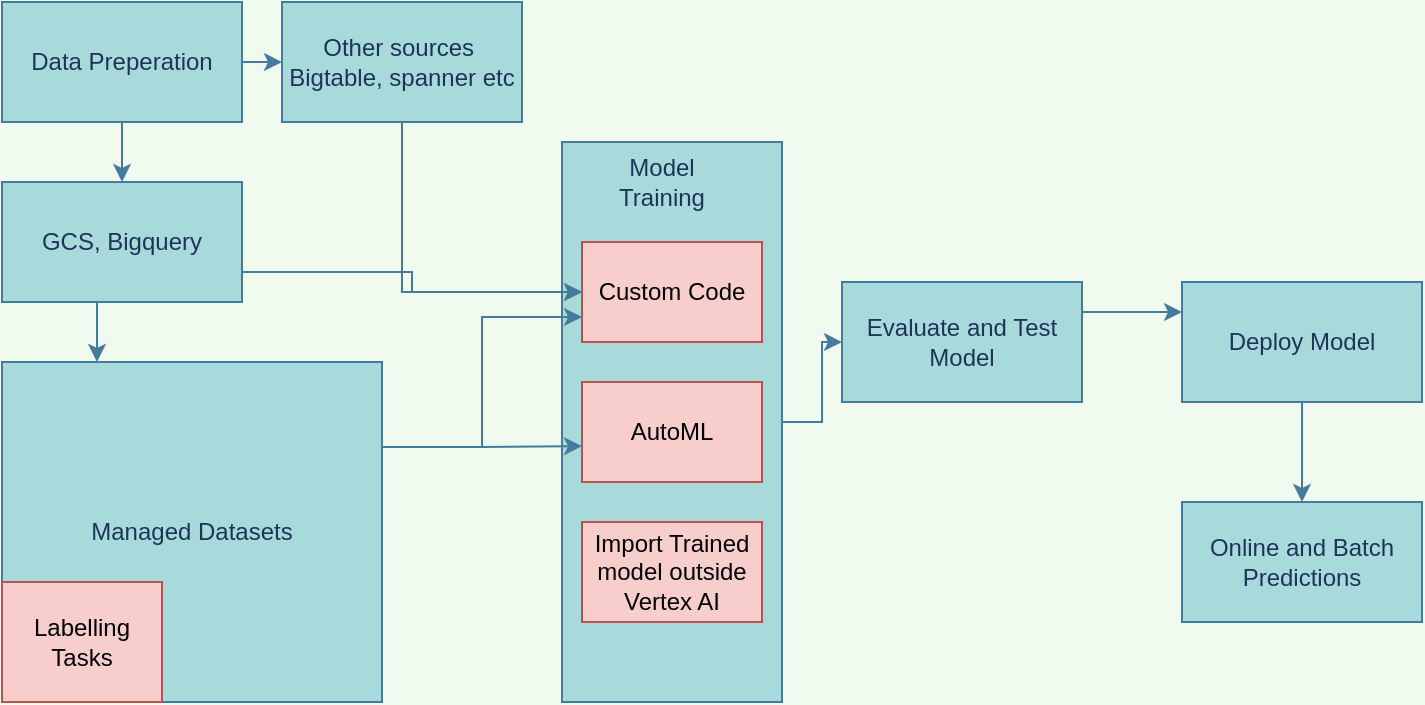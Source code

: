 <mxfile version="14.9.6" type="github">
  <diagram id="s6-rGilCzO4IDhanF9iG" name="Page-1">
    <mxGraphModel dx="868" dy="482" grid="1" gridSize="10" guides="1" tooltips="1" connect="1" arrows="1" fold="1" page="1" pageScale="1" pageWidth="850" pageHeight="1100" background="#F1FAEE" math="0" shadow="0">
      <root>
        <mxCell id="0" />
        <mxCell id="1" parent="0" />
        <mxCell id="oejTwaeCi4Gl0gxKC491-28" value="" style="endArrow=classic;html=1;strokeColor=#457B9D;fontColor=#1D3557;labelBackgroundColor=#F1FAEE;" edge="1" parent="1">
          <mxGeometry width="50" height="50" relative="1" as="geometry">
            <mxPoint x="380" y="380" as="sourcePoint" />
            <mxPoint x="430" y="330" as="targetPoint" />
          </mxGeometry>
        </mxCell>
        <mxCell id="oejTwaeCi4Gl0gxKC491-20" style="edgeStyle=orthogonalEdgeStyle;rounded=0;orthogonalLoop=1;jettySize=auto;html=1;exitX=0.5;exitY=1;exitDx=0;exitDy=0;entryX=0.5;entryY=0;entryDx=0;entryDy=0;strokeColor=#457B9D;fontColor=#1D3557;labelBackgroundColor=#F1FAEE;" edge="1" parent="1" source="oejTwaeCi4Gl0gxKC491-1" target="oejTwaeCi4Gl0gxKC491-14">
          <mxGeometry relative="1" as="geometry" />
        </mxCell>
        <mxCell id="oejTwaeCi4Gl0gxKC491-50" style="edgeStyle=orthogonalEdgeStyle;rounded=0;orthogonalLoop=1;jettySize=auto;html=1;exitX=1;exitY=0.5;exitDx=0;exitDy=0;entryX=0;entryY=0.5;entryDx=0;entryDy=0;strokeColor=#457B9D;fontColor=#1D3557;labelBackgroundColor=#F1FAEE;" edge="1" parent="1" source="oejTwaeCi4Gl0gxKC491-1" target="oejTwaeCi4Gl0gxKC491-46">
          <mxGeometry relative="1" as="geometry" />
        </mxCell>
        <mxCell id="oejTwaeCi4Gl0gxKC491-1" value="Data Preperation" style="rounded=0;whiteSpace=wrap;html=1;fillColor=#A8DADC;strokeColor=#457B9D;fontColor=#1D3557;" vertex="1" parent="1">
          <mxGeometry x="50" y="220" width="120" height="60" as="geometry" />
        </mxCell>
        <mxCell id="oejTwaeCi4Gl0gxKC491-44" style="edgeStyle=orthogonalEdgeStyle;rounded=0;orthogonalLoop=1;jettySize=auto;html=1;exitX=1;exitY=0.25;exitDx=0;exitDy=0;entryX=0;entryY=0.25;entryDx=0;entryDy=0;strokeColor=#457B9D;fontColor=#1D3557;labelBackgroundColor=#F1FAEE;" edge="1" parent="1" source="oejTwaeCi4Gl0gxKC491-4" target="oejTwaeCi4Gl0gxKC491-5">
          <mxGeometry relative="1" as="geometry" />
        </mxCell>
        <mxCell id="oejTwaeCi4Gl0gxKC491-4" value="Evaluate and Test Model" style="rounded=0;whiteSpace=wrap;html=1;fillColor=#A8DADC;strokeColor=#457B9D;fontColor=#1D3557;" vertex="1" parent="1">
          <mxGeometry x="470" y="360" width="120" height="60" as="geometry" />
        </mxCell>
        <mxCell id="oejTwaeCi4Gl0gxKC491-45" style="edgeStyle=orthogonalEdgeStyle;rounded=0;orthogonalLoop=1;jettySize=auto;html=1;exitX=0.5;exitY=1;exitDx=0;exitDy=0;strokeColor=#457B9D;fontColor=#1D3557;labelBackgroundColor=#F1FAEE;" edge="1" parent="1" source="oejTwaeCi4Gl0gxKC491-5" target="oejTwaeCi4Gl0gxKC491-6">
          <mxGeometry relative="1" as="geometry" />
        </mxCell>
        <mxCell id="oejTwaeCi4Gl0gxKC491-5" value="Deploy Model" style="rounded=0;whiteSpace=wrap;html=1;fillColor=#A8DADC;strokeColor=#457B9D;fontColor=#1D3557;" vertex="1" parent="1">
          <mxGeometry x="640" y="360" width="120" height="60" as="geometry" />
        </mxCell>
        <mxCell id="oejTwaeCi4Gl0gxKC491-6" value="Online and Batch Predictions" style="rounded=0;whiteSpace=wrap;html=1;fillColor=#A8DADC;strokeColor=#457B9D;fontColor=#1D3557;" vertex="1" parent="1">
          <mxGeometry x="640" y="470" width="120" height="60" as="geometry" />
        </mxCell>
        <mxCell id="oejTwaeCi4Gl0gxKC491-8" value="Managed Datasets" style="rounded=0;whiteSpace=wrap;html=1;fillColor=#A8DADC;strokeColor=#457B9D;fontColor=#1D3557;" vertex="1" parent="1">
          <mxGeometry x="50" y="400" width="190" height="170" as="geometry" />
        </mxCell>
        <mxCell id="oejTwaeCi4Gl0gxKC491-10" value="Labelling Tasks" style="rounded=0;whiteSpace=wrap;html=1;fillColor=#f8cecc;strokeColor=#b85450;" vertex="1" parent="1">
          <mxGeometry x="50" y="510" width="80" height="60" as="geometry" />
        </mxCell>
        <mxCell id="oejTwaeCi4Gl0gxKC491-43" style="edgeStyle=orthogonalEdgeStyle;rounded=0;orthogonalLoop=1;jettySize=auto;html=1;exitX=1;exitY=0.5;exitDx=0;exitDy=0;entryX=0;entryY=0.5;entryDx=0;entryDy=0;strokeColor=#457B9D;fontColor=#1D3557;labelBackgroundColor=#F1FAEE;" edge="1" parent="1" source="oejTwaeCi4Gl0gxKC491-13" target="oejTwaeCi4Gl0gxKC491-4">
          <mxGeometry relative="1" as="geometry" />
        </mxCell>
        <mxCell id="oejTwaeCi4Gl0gxKC491-13" value="" style="rounded=0;whiteSpace=wrap;html=1;fillColor=#A8DADC;strokeColor=#457B9D;fontColor=#1D3557;" vertex="1" parent="1">
          <mxGeometry x="330" y="290" width="110" height="280" as="geometry" />
        </mxCell>
        <mxCell id="oejTwaeCi4Gl0gxKC491-9" value="AutoML" style="rounded=0;whiteSpace=wrap;html=1;fillColor=#f8cecc;strokeColor=#b85450;" vertex="1" parent="1">
          <mxGeometry x="340" y="410" width="90" height="50" as="geometry" />
        </mxCell>
        <mxCell id="oejTwaeCi4Gl0gxKC491-11" value="Custom Code" style="rounded=0;whiteSpace=wrap;html=1;fillColor=#f8cecc;strokeColor=#b85450;" vertex="1" parent="1">
          <mxGeometry x="340" y="340" width="90" height="50" as="geometry" />
        </mxCell>
        <mxCell id="oejTwaeCi4Gl0gxKC491-12" value="Import Trained model outside Vertex AI" style="rounded=0;whiteSpace=wrap;html=1;fillColor=#f8cecc;strokeColor=#b85450;" vertex="1" parent="1">
          <mxGeometry x="340" y="480" width="90" height="50" as="geometry" />
        </mxCell>
        <mxCell id="oejTwaeCi4Gl0gxKC491-17" style="edgeStyle=orthogonalEdgeStyle;rounded=0;orthogonalLoop=1;jettySize=auto;html=1;exitX=0.5;exitY=1;exitDx=0;exitDy=0;entryX=0.25;entryY=0;entryDx=0;entryDy=0;strokeColor=#457B9D;fontColor=#1D3557;labelBackgroundColor=#F1FAEE;" edge="1" parent="1" source="oejTwaeCi4Gl0gxKC491-14" target="oejTwaeCi4Gl0gxKC491-8">
          <mxGeometry relative="1" as="geometry">
            <mxPoint x="110" y="395" as="targetPoint" />
          </mxGeometry>
        </mxCell>
        <mxCell id="oejTwaeCi4Gl0gxKC491-25" style="edgeStyle=orthogonalEdgeStyle;rounded=0;orthogonalLoop=1;jettySize=auto;html=1;exitX=1;exitY=0.75;exitDx=0;exitDy=0;entryX=0;entryY=0.5;entryDx=0;entryDy=0;strokeColor=#457B9D;fontColor=#1D3557;labelBackgroundColor=#F1FAEE;" edge="1" parent="1" source="oejTwaeCi4Gl0gxKC491-14" target="oejTwaeCi4Gl0gxKC491-11">
          <mxGeometry relative="1" as="geometry" />
        </mxCell>
        <mxCell id="oejTwaeCi4Gl0gxKC491-14" value="GCS, Bigquery" style="rounded=0;whiteSpace=wrap;html=1;fillColor=#A8DADC;strokeColor=#457B9D;fontColor=#1D3557;" vertex="1" parent="1">
          <mxGeometry x="50" y="310" width="120" height="60" as="geometry" />
        </mxCell>
        <mxCell id="oejTwaeCi4Gl0gxKC491-15" value="Model Training" style="text;html=1;strokeColor=none;fillColor=none;align=center;verticalAlign=middle;whiteSpace=wrap;rounded=0;fontColor=#1D3557;" vertex="1" parent="1">
          <mxGeometry x="360" y="300" width="40" height="20" as="geometry" />
        </mxCell>
        <mxCell id="oejTwaeCi4Gl0gxKC491-29" style="edgeStyle=orthogonalEdgeStyle;rounded=0;orthogonalLoop=1;jettySize=auto;html=1;exitX=1;exitY=0.25;exitDx=0;exitDy=0;strokeColor=#457B9D;fontColor=#1D3557;labelBackgroundColor=#F1FAEE;" edge="1" parent="1" source="oejTwaeCi4Gl0gxKC491-8">
          <mxGeometry relative="1" as="geometry">
            <mxPoint x="340" y="442" as="targetPoint" />
            <Array as="points">
              <mxPoint x="290" y="443" />
            </Array>
          </mxGeometry>
        </mxCell>
        <mxCell id="oejTwaeCi4Gl0gxKC491-40" style="edgeStyle=orthogonalEdgeStyle;rounded=0;orthogonalLoop=1;jettySize=auto;html=1;entryX=0;entryY=0.75;entryDx=0;entryDy=0;exitX=1;exitY=0.25;exitDx=0;exitDy=0;strokeColor=#457B9D;fontColor=#1D3557;labelBackgroundColor=#F1FAEE;" edge="1" parent="1" source="oejTwaeCi4Gl0gxKC491-8" target="oejTwaeCi4Gl0gxKC491-11">
          <mxGeometry relative="1" as="geometry">
            <mxPoint x="300" y="370" as="targetPoint" />
            <mxPoint x="270" y="440" as="sourcePoint" />
          </mxGeometry>
        </mxCell>
        <mxCell id="oejTwaeCi4Gl0gxKC491-48" style="edgeStyle=orthogonalEdgeStyle;rounded=0;orthogonalLoop=1;jettySize=auto;html=1;exitX=0.5;exitY=1;exitDx=0;exitDy=0;entryX=0;entryY=0.5;entryDx=0;entryDy=0;strokeColor=#457B9D;fontColor=#1D3557;labelBackgroundColor=#F1FAEE;" edge="1" parent="1" source="oejTwaeCi4Gl0gxKC491-46" target="oejTwaeCi4Gl0gxKC491-11">
          <mxGeometry relative="1" as="geometry" />
        </mxCell>
        <mxCell id="oejTwaeCi4Gl0gxKC491-46" value="Other sources&amp;nbsp;&lt;br&gt;Bigtable, spanner etc" style="rounded=0;whiteSpace=wrap;html=1;fillColor=#A8DADC;strokeColor=#457B9D;fontColor=#1D3557;" vertex="1" parent="1">
          <mxGeometry x="190" y="220" width="120" height="60" as="geometry" />
        </mxCell>
      </root>
    </mxGraphModel>
  </diagram>
</mxfile>
